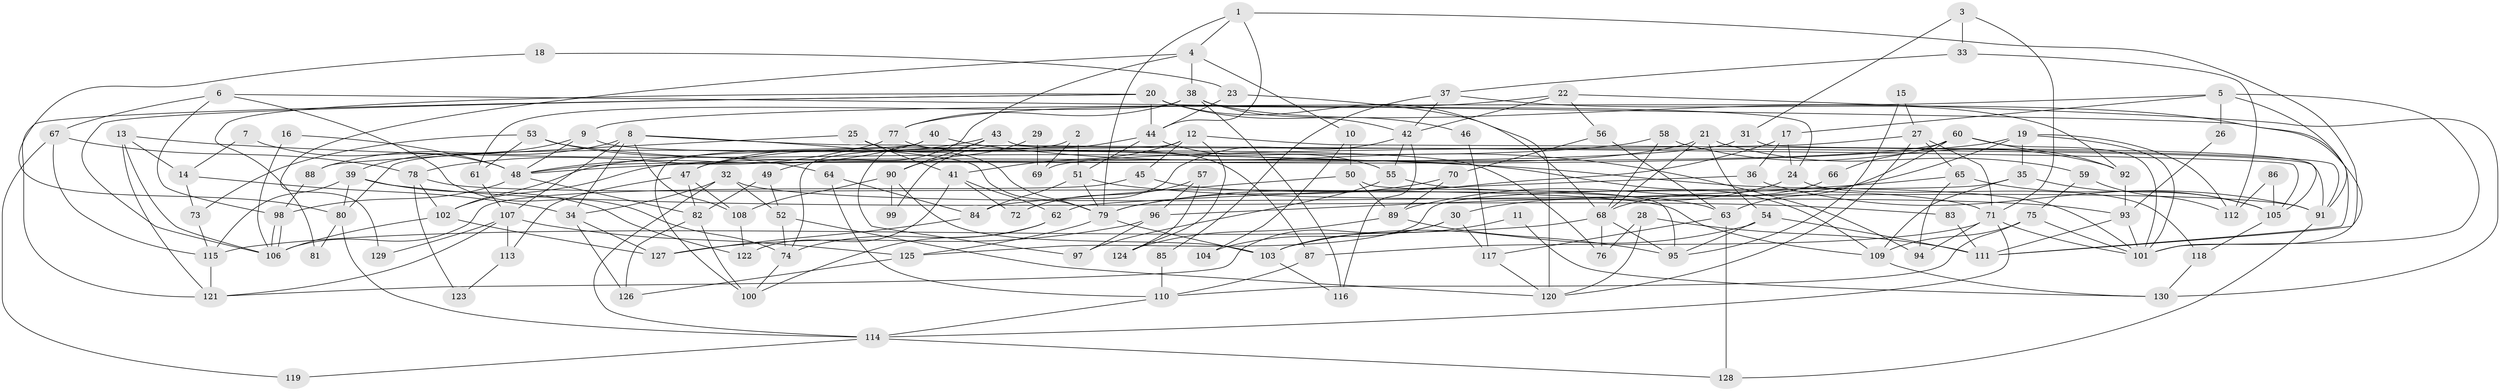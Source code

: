 // Generated by graph-tools (version 1.1) at 2025/02/03/09/25 03:02:06]
// undirected, 130 vertices, 260 edges
graph export_dot {
graph [start="1"]
  node [color=gray90,style=filled];
  1;
  2;
  3;
  4;
  5;
  6;
  7;
  8;
  9;
  10;
  11;
  12;
  13;
  14;
  15;
  16;
  17;
  18;
  19;
  20;
  21;
  22;
  23;
  24;
  25;
  26;
  27;
  28;
  29;
  30;
  31;
  32;
  33;
  34;
  35;
  36;
  37;
  38;
  39;
  40;
  41;
  42;
  43;
  44;
  45;
  46;
  47;
  48;
  49;
  50;
  51;
  52;
  53;
  54;
  55;
  56;
  57;
  58;
  59;
  60;
  61;
  62;
  63;
  64;
  65;
  66;
  67;
  68;
  69;
  70;
  71;
  72;
  73;
  74;
  75;
  76;
  77;
  78;
  79;
  80;
  81;
  82;
  83;
  84;
  85;
  86;
  87;
  88;
  89;
  90;
  91;
  92;
  93;
  94;
  95;
  96;
  97;
  98;
  99;
  100;
  101;
  102;
  103;
  104;
  105;
  106;
  107;
  108;
  109;
  110;
  111;
  112;
  113;
  114;
  115;
  116;
  117;
  118;
  119;
  120;
  121;
  122;
  123;
  124;
  125;
  126;
  127;
  128;
  129;
  130;
  1 -- 44;
  1 -- 79;
  1 -- 4;
  1 -- 111;
  2 -- 80;
  2 -- 51;
  2 -- 69;
  3 -- 31;
  3 -- 71;
  3 -- 33;
  4 -- 38;
  4 -- 10;
  4 -- 49;
  4 -- 129;
  5 -- 101;
  5 -- 17;
  5 -- 9;
  5 -- 26;
  5 -- 91;
  6 -- 74;
  6 -- 98;
  6 -- 67;
  6 -- 101;
  7 -- 48;
  7 -- 14;
  8 -- 79;
  8 -- 88;
  8 -- 34;
  8 -- 105;
  8 -- 107;
  8 -- 108;
  9 -- 76;
  9 -- 39;
  9 -- 48;
  10 -- 50;
  10 -- 104;
  11 -- 130;
  11 -- 103;
  12 -- 124;
  12 -- 45;
  12 -- 41;
  12 -- 74;
  12 -- 91;
  13 -- 106;
  13 -- 101;
  13 -- 14;
  13 -- 121;
  14 -- 34;
  14 -- 73;
  15 -- 95;
  15 -- 27;
  16 -- 106;
  16 -- 48;
  17 -- 36;
  17 -- 79;
  17 -- 24;
  18 -- 80;
  18 -- 23;
  19 -- 35;
  19 -- 101;
  19 -- 48;
  19 -- 89;
  19 -- 112;
  20 -- 121;
  20 -- 68;
  20 -- 24;
  20 -- 44;
  20 -- 46;
  20 -- 81;
  20 -- 106;
  21 -- 59;
  21 -- 47;
  21 -- 54;
  21 -- 68;
  22 -- 42;
  22 -- 130;
  22 -- 56;
  22 -- 77;
  23 -- 44;
  23 -- 120;
  24 -- 30;
  24 -- 118;
  25 -- 79;
  25 -- 41;
  25 -- 88;
  26 -- 93;
  27 -- 71;
  27 -- 120;
  27 -- 65;
  27 -- 69;
  28 -- 111;
  28 -- 120;
  28 -- 76;
  29 -- 69;
  29 -- 90;
  30 -- 121;
  30 -- 104;
  30 -- 117;
  31 -- 105;
  31 -- 48;
  32 -- 34;
  32 -- 91;
  32 -- 52;
  32 -- 114;
  33 -- 37;
  33 -- 112;
  34 -- 126;
  34 -- 127;
  35 -- 105;
  35 -- 109;
  35 -- 125;
  36 -- 91;
  36 -- 62;
  37 -- 42;
  37 -- 111;
  37 -- 85;
  38 -- 116;
  38 -- 61;
  38 -- 42;
  38 -- 77;
  38 -- 92;
  39 -- 122;
  39 -- 80;
  39 -- 83;
  39 -- 115;
  40 -- 48;
  40 -- 94;
  40 -- 100;
  41 -- 62;
  41 -- 72;
  41 -- 122;
  42 -- 55;
  42 -- 72;
  42 -- 116;
  43 -- 91;
  43 -- 47;
  43 -- 90;
  43 -- 97;
  44 -- 51;
  44 -- 55;
  44 -- 99;
  45 -- 106;
  45 -- 63;
  46 -- 117;
  47 -- 82;
  47 -- 108;
  47 -- 113;
  48 -- 82;
  48 -- 98;
  49 -- 82;
  49 -- 52;
  50 -- 95;
  50 -- 89;
  50 -- 84;
  51 -- 84;
  51 -- 93;
  51 -- 79;
  52 -- 74;
  52 -- 120;
  53 -- 109;
  53 -- 73;
  53 -- 61;
  53 -- 64;
  54 -- 111;
  54 -- 95;
  54 -- 103;
  55 -- 71;
  55 -- 97;
  56 -- 63;
  56 -- 70;
  57 -- 96;
  57 -- 72;
  57 -- 124;
  58 -- 68;
  58 -- 102;
  58 -- 92;
  59 -- 112;
  59 -- 75;
  60 -- 92;
  60 -- 102;
  60 -- 63;
  60 -- 66;
  60 -- 101;
  61 -- 107;
  62 -- 100;
  62 -- 74;
  63 -- 128;
  63 -- 117;
  64 -- 84;
  64 -- 110;
  65 -- 96;
  65 -- 94;
  65 -- 105;
  66 -- 68;
  67 -- 115;
  67 -- 78;
  67 -- 119;
  68 -- 95;
  68 -- 76;
  68 -- 115;
  70 -- 79;
  70 -- 89;
  71 -- 101;
  71 -- 114;
  71 -- 87;
  71 -- 94;
  73 -- 115;
  74 -- 100;
  75 -- 101;
  75 -- 110;
  75 -- 109;
  77 -- 78;
  77 -- 87;
  78 -- 102;
  78 -- 109;
  78 -- 123;
  79 -- 125;
  79 -- 103;
  80 -- 114;
  80 -- 81;
  82 -- 100;
  82 -- 126;
  83 -- 111;
  84 -- 127;
  85 -- 110;
  86 -- 112;
  86 -- 105;
  87 -- 110;
  88 -- 98;
  89 -- 95;
  89 -- 124;
  90 -- 103;
  90 -- 99;
  90 -- 108;
  91 -- 128;
  92 -- 93;
  93 -- 101;
  93 -- 111;
  96 -- 127;
  96 -- 97;
  98 -- 106;
  98 -- 106;
  102 -- 106;
  102 -- 127;
  103 -- 116;
  105 -- 118;
  107 -- 121;
  107 -- 113;
  107 -- 125;
  107 -- 129;
  108 -- 122;
  109 -- 130;
  110 -- 114;
  113 -- 123;
  114 -- 119;
  114 -- 128;
  115 -- 121;
  117 -- 120;
  118 -- 130;
  125 -- 126;
}
